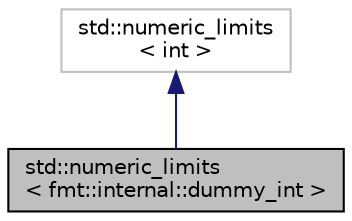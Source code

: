 digraph "std::numeric_limits&lt; fmt::internal::dummy_int &gt;"
{
  edge [fontname="Helvetica",fontsize="10",labelfontname="Helvetica",labelfontsize="10"];
  node [fontname="Helvetica",fontsize="10",shape=record];
  Node1 [label="std::numeric_limits\l\< fmt::internal::dummy_int \>",height=0.2,width=0.4,color="black", fillcolor="grey75", style="filled" fontcolor="black"];
  Node2 -> Node1 [dir="back",color="midnightblue",fontsize="10",style="solid",fontname="Helvetica"];
  Node2 [label="std::numeric_limits\l\< int \>",height=0.2,width=0.4,color="grey75", fillcolor="white", style="filled"];
}
